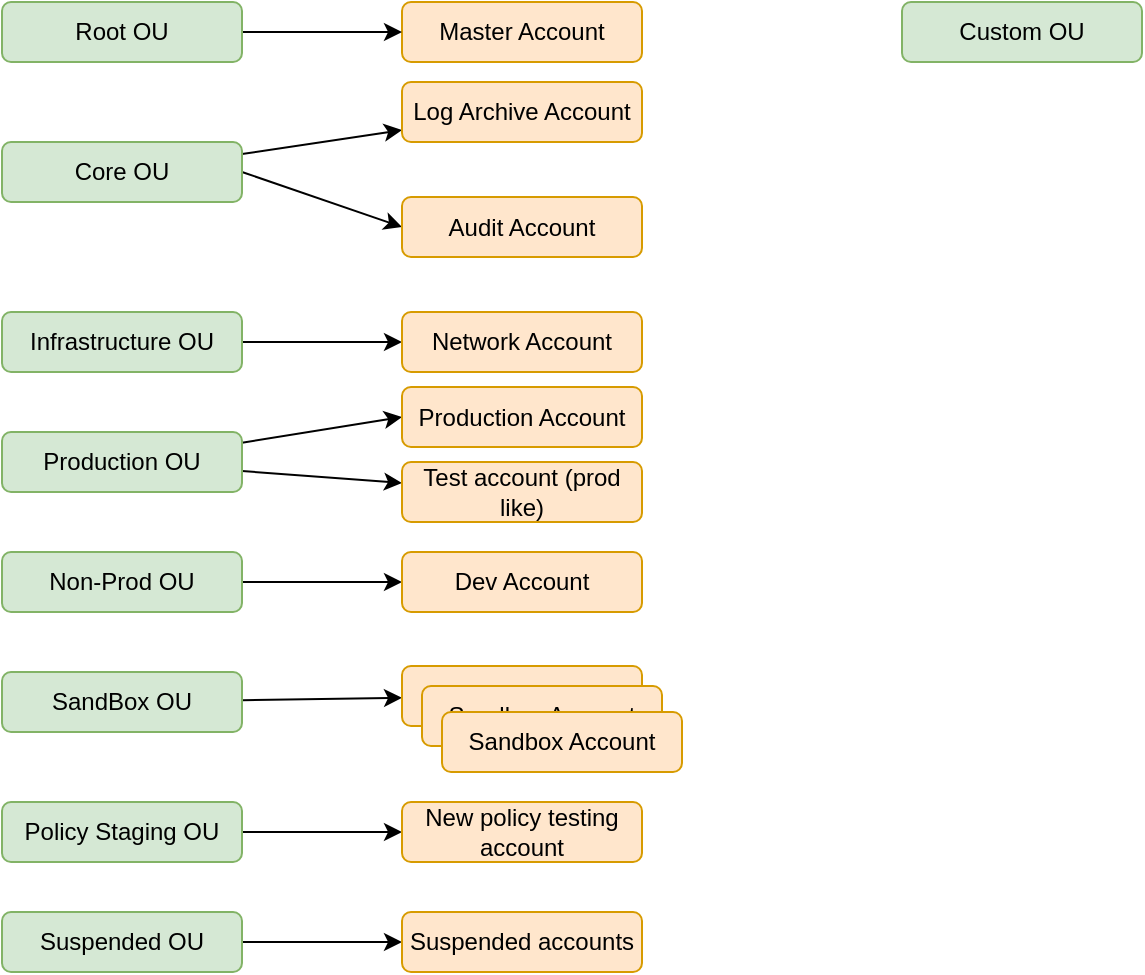 <mxfile version="12.2.6" type="github" pages="1"><diagram id="-EMQ5d2ApDcyZlyjv3V6" name="Page-1"><mxGraphModel dx="1368" dy="697" grid="1" gridSize="10" guides="1" tooltips="1" connect="1" arrows="1" fold="1" page="1" pageScale="1" pageWidth="1100" pageHeight="850" math="0" shadow="0"><root><mxCell id="0"/><mxCell id="1" parent="0"/><mxCell id="UcDlax2GTKbUiPtnj8AM-1" value="Master Account" style="rounded=1;whiteSpace=wrap;html=1;fillColor=#ffe6cc;strokeColor=#d79b00;comic=0;" parent="1" vertex="1"><mxGeometry x="240" y="15" width="120" height="30" as="geometry"/></mxCell><mxCell id="UcDlax2GTKbUiPtnj8AM-9" value="" style="rounded=0;orthogonalLoop=1;jettySize=auto;html=1;" parent="1" source="UcDlax2GTKbUiPtnj8AM-2" target="UcDlax2GTKbUiPtnj8AM-5" edge="1"><mxGeometry relative="1" as="geometry"/></mxCell><mxCell id="UcDlax2GTKbUiPtnj8AM-11" value="" style="rounded=0;orthogonalLoop=1;jettySize=auto;html=1;entryX=0;entryY=0.5;entryDx=0;entryDy=0;exitX=1;exitY=0.5;exitDx=0;exitDy=0;" parent="1" source="UcDlax2GTKbUiPtnj8AM-2" target="UcDlax2GTKbUiPtnj8AM-8" edge="1"><mxGeometry relative="1" as="geometry"><mxPoint x="100" y="190" as="targetPoint"/></mxGeometry></mxCell><mxCell id="UcDlax2GTKbUiPtnj8AM-2" value="Core OU" style="rounded=1;whiteSpace=wrap;html=1;comic=0;fillColor=#d5e8d4;strokeColor=#82b366;" parent="1" vertex="1"><mxGeometry x="40" y="85" width="120" height="30" as="geometry"/></mxCell><mxCell id="UcDlax2GTKbUiPtnj8AM-3" value="Custom OU" style="rounded=1;whiteSpace=wrap;html=1;comic=0;fillColor=#d5e8d4;strokeColor=#82b366;" parent="1" vertex="1"><mxGeometry x="490" y="15" width="120" height="30" as="geometry"/></mxCell><mxCell id="UcDlax2GTKbUiPtnj8AM-17" value="" style="edgeStyle=none;rounded=0;orthogonalLoop=1;jettySize=auto;html=1;" parent="1" source="UcDlax2GTKbUiPtnj8AM-4" target="UcDlax2GTKbUiPtnj8AM-1" edge="1"><mxGeometry relative="1" as="geometry"/></mxCell><mxCell id="UcDlax2GTKbUiPtnj8AM-4" value="Root OU" style="rounded=1;whiteSpace=wrap;html=1;comic=0;fillColor=#d5e8d4;strokeColor=#82b366;" parent="1" vertex="1"><mxGeometry x="40" y="15" width="120" height="30" as="geometry"/></mxCell><mxCell id="UcDlax2GTKbUiPtnj8AM-5" value="Log Archive Account" style="rounded=1;whiteSpace=wrap;html=1;fillColor=#ffe6cc;strokeColor=#d79b00;comic=0;" parent="1" vertex="1"><mxGeometry x="240" y="55" width="120" height="30" as="geometry"/></mxCell><mxCell id="UcDlax2GTKbUiPtnj8AM-8" value="Audit Account" style="rounded=1;whiteSpace=wrap;html=1;fillColor=#ffe6cc;strokeColor=#d79b00;comic=0;" parent="1" vertex="1"><mxGeometry x="240" y="112.5" width="120" height="30" as="geometry"/></mxCell><mxCell id="UcDlax2GTKbUiPtnj8AM-22" value="" style="edgeStyle=none;rounded=0;orthogonalLoop=1;jettySize=auto;html=1;" parent="1" source="UcDlax2GTKbUiPtnj8AM-12" target="UcDlax2GTKbUiPtnj8AM-21" edge="1"><mxGeometry relative="1" as="geometry"/></mxCell><mxCell id="UcDlax2GTKbUiPtnj8AM-32" value="" style="edgeStyle=none;rounded=0;orthogonalLoop=1;jettySize=auto;html=1;entryX=0;entryY=0.5;entryDx=0;entryDy=0;" parent="1" source="UcDlax2GTKbUiPtnj8AM-12" target="UcDlax2GTKbUiPtnj8AM-23" edge="1"><mxGeometry relative="1" as="geometry"/></mxCell><mxCell id="UcDlax2GTKbUiPtnj8AM-12" value="Production OU" style="rounded=1;whiteSpace=wrap;html=1;comic=0;fillColor=#d5e8d4;strokeColor=#82b366;" parent="1" vertex="1"><mxGeometry x="40" y="230" width="120" height="30" as="geometry"/></mxCell><mxCell id="UcDlax2GTKbUiPtnj8AM-33" value="" style="edgeStyle=none;rounded=0;orthogonalLoop=1;jettySize=auto;html=1;" parent="1" source="UcDlax2GTKbUiPtnj8AM-13" target="UcDlax2GTKbUiPtnj8AM-27" edge="1"><mxGeometry relative="1" as="geometry"/></mxCell><mxCell id="UcDlax2GTKbUiPtnj8AM-13" value="Non-Prod OU" style="rounded=1;whiteSpace=wrap;html=1;comic=0;fillColor=#d5e8d4;strokeColor=#82b366;" parent="1" vertex="1"><mxGeometry x="40" y="290" width="120" height="30" as="geometry"/></mxCell><mxCell id="UcDlax2GTKbUiPtnj8AM-34" value="" style="edgeStyle=none;rounded=0;orthogonalLoop=1;jettySize=auto;html=1;" parent="1" source="UcDlax2GTKbUiPtnj8AM-14" target="UcDlax2GTKbUiPtnj8AM-24" edge="1"><mxGeometry relative="1" as="geometry"/></mxCell><mxCell id="UcDlax2GTKbUiPtnj8AM-14" value="SandBox OU" style="rounded=1;whiteSpace=wrap;html=1;comic=0;fillColor=#d5e8d4;strokeColor=#82b366;" parent="1" vertex="1"><mxGeometry x="40" y="350" width="120" height="30" as="geometry"/></mxCell><mxCell id="UcDlax2GTKbUiPtnj8AM-35" value="" style="edgeStyle=none;rounded=0;orthogonalLoop=1;jettySize=auto;html=1;" parent="1" source="UcDlax2GTKbUiPtnj8AM-15" target="UcDlax2GTKbUiPtnj8AM-28" edge="1"><mxGeometry relative="1" as="geometry"/></mxCell><mxCell id="UcDlax2GTKbUiPtnj8AM-15" value="Policy Staging OU" style="rounded=1;whiteSpace=wrap;html=1;comic=0;fillColor=#d5e8d4;strokeColor=#82b366;" parent="1" vertex="1"><mxGeometry x="40" y="415" width="120" height="30" as="geometry"/></mxCell><mxCell id="UcDlax2GTKbUiPtnj8AM-20" value="" style="edgeStyle=none;rounded=0;orthogonalLoop=1;jettySize=auto;html=1;" parent="1" source="UcDlax2GTKbUiPtnj8AM-16" target="UcDlax2GTKbUiPtnj8AM-19" edge="1"><mxGeometry relative="1" as="geometry"/></mxCell><mxCell id="UcDlax2GTKbUiPtnj8AM-16" value="Infrastructure OU" style="rounded=1;whiteSpace=wrap;html=1;comic=0;fillColor=#d5e8d4;strokeColor=#82b366;" parent="1" vertex="1"><mxGeometry x="40" y="170" width="120" height="30" as="geometry"/></mxCell><mxCell id="UcDlax2GTKbUiPtnj8AM-36" value="" style="edgeStyle=none;rounded=0;orthogonalLoop=1;jettySize=auto;html=1;" parent="1" source="UcDlax2GTKbUiPtnj8AM-18" target="UcDlax2GTKbUiPtnj8AM-29" edge="1"><mxGeometry relative="1" as="geometry"/></mxCell><mxCell id="UcDlax2GTKbUiPtnj8AM-18" value="Suspended OU" style="rounded=1;whiteSpace=wrap;html=1;comic=0;fillColor=#d5e8d4;strokeColor=#82b366;" parent="1" vertex="1"><mxGeometry x="40" y="470" width="120" height="30" as="geometry"/></mxCell><mxCell id="UcDlax2GTKbUiPtnj8AM-19" value="Network Account" style="rounded=1;whiteSpace=wrap;html=1;fillColor=#ffe6cc;strokeColor=#d79b00;comic=0;" parent="1" vertex="1"><mxGeometry x="240" y="170" width="120" height="30" as="geometry"/></mxCell><mxCell id="UcDlax2GTKbUiPtnj8AM-21" value="Test account (prod like)" style="rounded=1;whiteSpace=wrap;html=1;fillColor=#ffe6cc;strokeColor=#d79b00;comic=0;" parent="1" vertex="1"><mxGeometry x="240" y="245" width="120" height="30" as="geometry"/></mxCell><mxCell id="UcDlax2GTKbUiPtnj8AM-23" value="Production Account" style="rounded=1;whiteSpace=wrap;html=1;fillColor=#ffe6cc;strokeColor=#d79b00;comic=0;" parent="1" vertex="1"><mxGeometry x="240" y="207.5" width="120" height="30" as="geometry"/></mxCell><mxCell id="UcDlax2GTKbUiPtnj8AM-24" value="Sandbox Account" style="rounded=1;whiteSpace=wrap;html=1;fillColor=#ffe6cc;strokeColor=#d79b00;comic=0;" parent="1" vertex="1"><mxGeometry x="240" y="347" width="120" height="30" as="geometry"/></mxCell><mxCell id="UcDlax2GTKbUiPtnj8AM-25" value="Sandbox Account" style="rounded=1;whiteSpace=wrap;html=1;fillColor=#ffe6cc;strokeColor=#d79b00;comic=0;" parent="1" vertex="1"><mxGeometry x="250" y="357" width="120" height="30" as="geometry"/></mxCell><mxCell id="UcDlax2GTKbUiPtnj8AM-26" value="Sandbox Account" style="rounded=1;whiteSpace=wrap;html=1;fillColor=#ffe6cc;strokeColor=#d79b00;comic=0;" parent="1" vertex="1"><mxGeometry x="260" y="370" width="120" height="30" as="geometry"/></mxCell><mxCell id="UcDlax2GTKbUiPtnj8AM-27" value="Dev Account" style="rounded=1;whiteSpace=wrap;html=1;fillColor=#ffe6cc;strokeColor=#d79b00;comic=0;" parent="1" vertex="1"><mxGeometry x="240" y="290" width="120" height="30" as="geometry"/></mxCell><mxCell id="UcDlax2GTKbUiPtnj8AM-28" value="New policy testing account" style="rounded=1;whiteSpace=wrap;html=1;fillColor=#ffe6cc;strokeColor=#d79b00;comic=0;" parent="1" vertex="1"><mxGeometry x="240" y="415" width="120" height="30" as="geometry"/></mxCell><mxCell id="UcDlax2GTKbUiPtnj8AM-29" value="Suspended accounts" style="rounded=1;whiteSpace=wrap;html=1;fillColor=#ffe6cc;strokeColor=#d79b00;comic=0;" parent="1" vertex="1"><mxGeometry x="240" y="470" width="120" height="30" as="geometry"/></mxCell></root></mxGraphModel></diagram></mxfile>